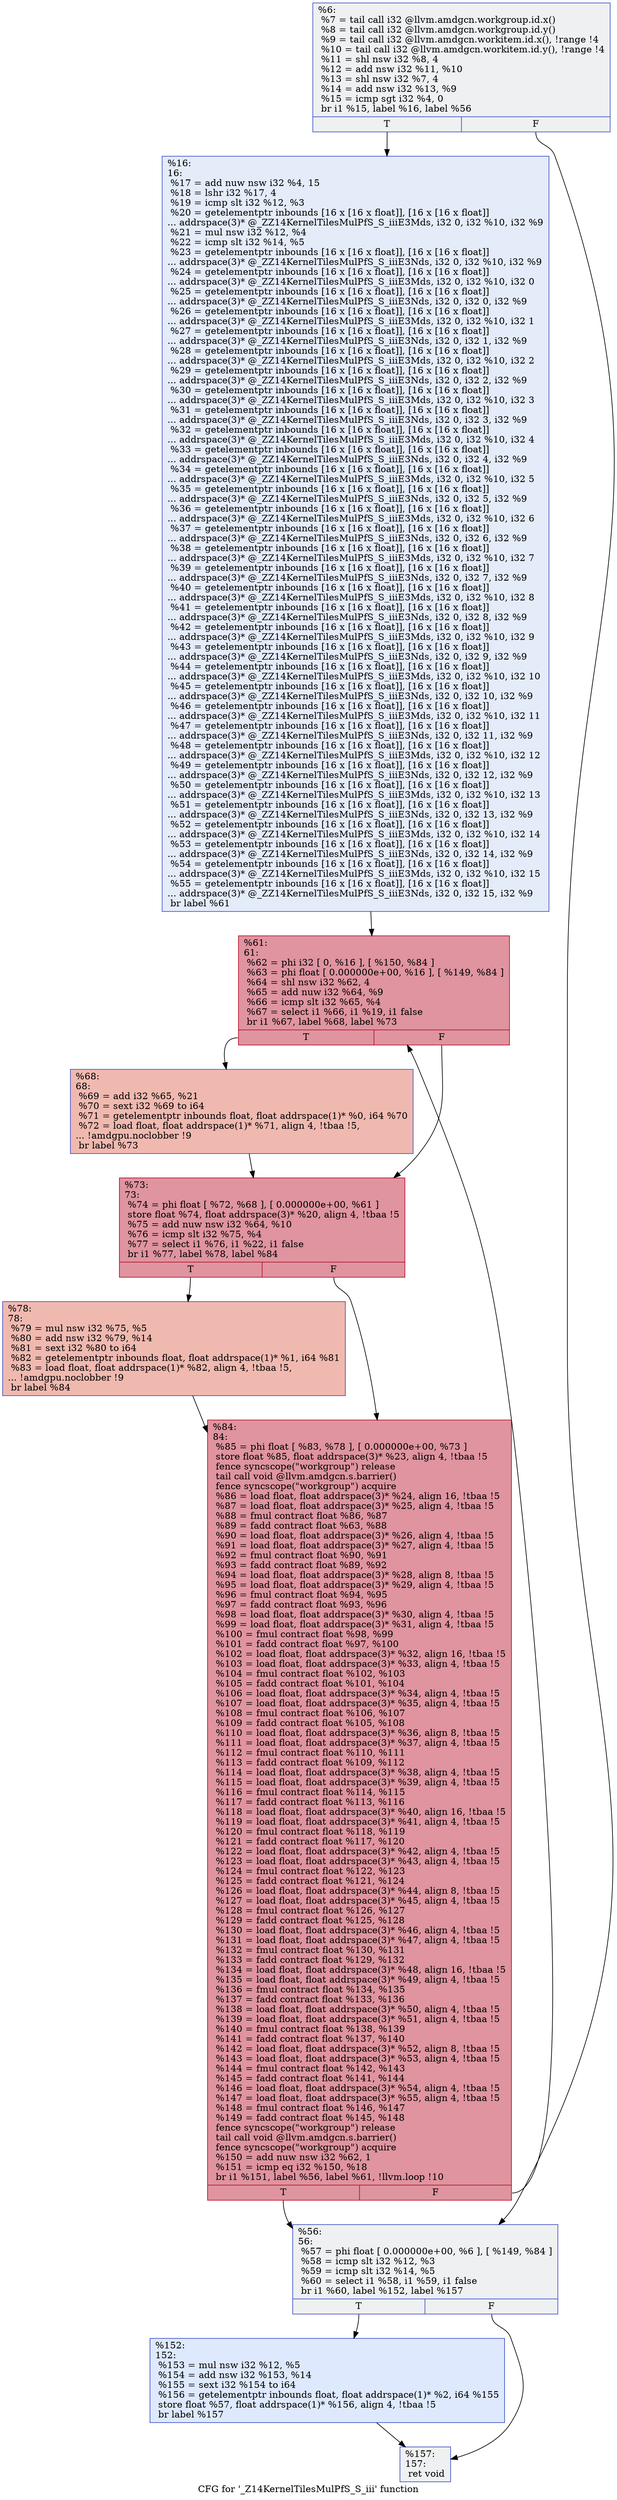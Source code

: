 digraph "CFG for '_Z14KernelTilesMulPfS_S_iii' function" {
	label="CFG for '_Z14KernelTilesMulPfS_S_iii' function";

	Node0x6403660 [shape=record,color="#3d50c3ff", style=filled, fillcolor="#d9dce170",label="{%6:\l  %7 = tail call i32 @llvm.amdgcn.workgroup.id.x()\l  %8 = tail call i32 @llvm.amdgcn.workgroup.id.y()\l  %9 = tail call i32 @llvm.amdgcn.workitem.id.x(), !range !4\l  %10 = tail call i32 @llvm.amdgcn.workitem.id.y(), !range !4\l  %11 = shl nsw i32 %8, 4\l  %12 = add nsw i32 %11, %10\l  %13 = shl nsw i32 %7, 4\l  %14 = add nsw i32 %13, %9\l  %15 = icmp sgt i32 %4, 0\l  br i1 %15, label %16, label %56\l|{<s0>T|<s1>F}}"];
	Node0x6403660:s0 -> Node0x6405950;
	Node0x6403660:s1 -> Node0x64059e0;
	Node0x6405950 [shape=record,color="#3d50c3ff", style=filled, fillcolor="#c1d4f470",label="{%16:\l16:                                               \l  %17 = add nuw nsw i32 %4, 15\l  %18 = lshr i32 %17, 4\l  %19 = icmp slt i32 %12, %3\l  %20 = getelementptr inbounds [16 x [16 x float]], [16 x [16 x float]]\l... addrspace(3)* @_ZZ14KernelTilesMulPfS_S_iiiE3Mds, i32 0, i32 %10, i32 %9\l  %21 = mul nsw i32 %12, %4\l  %22 = icmp slt i32 %14, %5\l  %23 = getelementptr inbounds [16 x [16 x float]], [16 x [16 x float]]\l... addrspace(3)* @_ZZ14KernelTilesMulPfS_S_iiiE3Nds, i32 0, i32 %10, i32 %9\l  %24 = getelementptr inbounds [16 x [16 x float]], [16 x [16 x float]]\l... addrspace(3)* @_ZZ14KernelTilesMulPfS_S_iiiE3Mds, i32 0, i32 %10, i32 0\l  %25 = getelementptr inbounds [16 x [16 x float]], [16 x [16 x float]]\l... addrspace(3)* @_ZZ14KernelTilesMulPfS_S_iiiE3Nds, i32 0, i32 0, i32 %9\l  %26 = getelementptr inbounds [16 x [16 x float]], [16 x [16 x float]]\l... addrspace(3)* @_ZZ14KernelTilesMulPfS_S_iiiE3Mds, i32 0, i32 %10, i32 1\l  %27 = getelementptr inbounds [16 x [16 x float]], [16 x [16 x float]]\l... addrspace(3)* @_ZZ14KernelTilesMulPfS_S_iiiE3Nds, i32 0, i32 1, i32 %9\l  %28 = getelementptr inbounds [16 x [16 x float]], [16 x [16 x float]]\l... addrspace(3)* @_ZZ14KernelTilesMulPfS_S_iiiE3Mds, i32 0, i32 %10, i32 2\l  %29 = getelementptr inbounds [16 x [16 x float]], [16 x [16 x float]]\l... addrspace(3)* @_ZZ14KernelTilesMulPfS_S_iiiE3Nds, i32 0, i32 2, i32 %9\l  %30 = getelementptr inbounds [16 x [16 x float]], [16 x [16 x float]]\l... addrspace(3)* @_ZZ14KernelTilesMulPfS_S_iiiE3Mds, i32 0, i32 %10, i32 3\l  %31 = getelementptr inbounds [16 x [16 x float]], [16 x [16 x float]]\l... addrspace(3)* @_ZZ14KernelTilesMulPfS_S_iiiE3Nds, i32 0, i32 3, i32 %9\l  %32 = getelementptr inbounds [16 x [16 x float]], [16 x [16 x float]]\l... addrspace(3)* @_ZZ14KernelTilesMulPfS_S_iiiE3Mds, i32 0, i32 %10, i32 4\l  %33 = getelementptr inbounds [16 x [16 x float]], [16 x [16 x float]]\l... addrspace(3)* @_ZZ14KernelTilesMulPfS_S_iiiE3Nds, i32 0, i32 4, i32 %9\l  %34 = getelementptr inbounds [16 x [16 x float]], [16 x [16 x float]]\l... addrspace(3)* @_ZZ14KernelTilesMulPfS_S_iiiE3Mds, i32 0, i32 %10, i32 5\l  %35 = getelementptr inbounds [16 x [16 x float]], [16 x [16 x float]]\l... addrspace(3)* @_ZZ14KernelTilesMulPfS_S_iiiE3Nds, i32 0, i32 5, i32 %9\l  %36 = getelementptr inbounds [16 x [16 x float]], [16 x [16 x float]]\l... addrspace(3)* @_ZZ14KernelTilesMulPfS_S_iiiE3Mds, i32 0, i32 %10, i32 6\l  %37 = getelementptr inbounds [16 x [16 x float]], [16 x [16 x float]]\l... addrspace(3)* @_ZZ14KernelTilesMulPfS_S_iiiE3Nds, i32 0, i32 6, i32 %9\l  %38 = getelementptr inbounds [16 x [16 x float]], [16 x [16 x float]]\l... addrspace(3)* @_ZZ14KernelTilesMulPfS_S_iiiE3Mds, i32 0, i32 %10, i32 7\l  %39 = getelementptr inbounds [16 x [16 x float]], [16 x [16 x float]]\l... addrspace(3)* @_ZZ14KernelTilesMulPfS_S_iiiE3Nds, i32 0, i32 7, i32 %9\l  %40 = getelementptr inbounds [16 x [16 x float]], [16 x [16 x float]]\l... addrspace(3)* @_ZZ14KernelTilesMulPfS_S_iiiE3Mds, i32 0, i32 %10, i32 8\l  %41 = getelementptr inbounds [16 x [16 x float]], [16 x [16 x float]]\l... addrspace(3)* @_ZZ14KernelTilesMulPfS_S_iiiE3Nds, i32 0, i32 8, i32 %9\l  %42 = getelementptr inbounds [16 x [16 x float]], [16 x [16 x float]]\l... addrspace(3)* @_ZZ14KernelTilesMulPfS_S_iiiE3Mds, i32 0, i32 %10, i32 9\l  %43 = getelementptr inbounds [16 x [16 x float]], [16 x [16 x float]]\l... addrspace(3)* @_ZZ14KernelTilesMulPfS_S_iiiE3Nds, i32 0, i32 9, i32 %9\l  %44 = getelementptr inbounds [16 x [16 x float]], [16 x [16 x float]]\l... addrspace(3)* @_ZZ14KernelTilesMulPfS_S_iiiE3Mds, i32 0, i32 %10, i32 10\l  %45 = getelementptr inbounds [16 x [16 x float]], [16 x [16 x float]]\l... addrspace(3)* @_ZZ14KernelTilesMulPfS_S_iiiE3Nds, i32 0, i32 10, i32 %9\l  %46 = getelementptr inbounds [16 x [16 x float]], [16 x [16 x float]]\l... addrspace(3)* @_ZZ14KernelTilesMulPfS_S_iiiE3Mds, i32 0, i32 %10, i32 11\l  %47 = getelementptr inbounds [16 x [16 x float]], [16 x [16 x float]]\l... addrspace(3)* @_ZZ14KernelTilesMulPfS_S_iiiE3Nds, i32 0, i32 11, i32 %9\l  %48 = getelementptr inbounds [16 x [16 x float]], [16 x [16 x float]]\l... addrspace(3)* @_ZZ14KernelTilesMulPfS_S_iiiE3Mds, i32 0, i32 %10, i32 12\l  %49 = getelementptr inbounds [16 x [16 x float]], [16 x [16 x float]]\l... addrspace(3)* @_ZZ14KernelTilesMulPfS_S_iiiE3Nds, i32 0, i32 12, i32 %9\l  %50 = getelementptr inbounds [16 x [16 x float]], [16 x [16 x float]]\l... addrspace(3)* @_ZZ14KernelTilesMulPfS_S_iiiE3Mds, i32 0, i32 %10, i32 13\l  %51 = getelementptr inbounds [16 x [16 x float]], [16 x [16 x float]]\l... addrspace(3)* @_ZZ14KernelTilesMulPfS_S_iiiE3Nds, i32 0, i32 13, i32 %9\l  %52 = getelementptr inbounds [16 x [16 x float]], [16 x [16 x float]]\l... addrspace(3)* @_ZZ14KernelTilesMulPfS_S_iiiE3Mds, i32 0, i32 %10, i32 14\l  %53 = getelementptr inbounds [16 x [16 x float]], [16 x [16 x float]]\l... addrspace(3)* @_ZZ14KernelTilesMulPfS_S_iiiE3Nds, i32 0, i32 14, i32 %9\l  %54 = getelementptr inbounds [16 x [16 x float]], [16 x [16 x float]]\l... addrspace(3)* @_ZZ14KernelTilesMulPfS_S_iiiE3Mds, i32 0, i32 %10, i32 15\l  %55 = getelementptr inbounds [16 x [16 x float]], [16 x [16 x float]]\l... addrspace(3)* @_ZZ14KernelTilesMulPfS_S_iiiE3Nds, i32 0, i32 15, i32 %9\l  br label %61\l}"];
	Node0x6405950 -> Node0x6405de0;
	Node0x64059e0 [shape=record,color="#3d50c3ff", style=filled, fillcolor="#d9dce170",label="{%56:\l56:                                               \l  %57 = phi float [ 0.000000e+00, %6 ], [ %149, %84 ]\l  %58 = icmp slt i32 %12, %3\l  %59 = icmp slt i32 %14, %5\l  %60 = select i1 %58, i1 %59, i1 false\l  br i1 %60, label %152, label %157\l|{<s0>T|<s1>F}}"];
	Node0x64059e0:s0 -> Node0x6408e80;
	Node0x64059e0:s1 -> Node0x6408f10;
	Node0x6405de0 [shape=record,color="#b70d28ff", style=filled, fillcolor="#b70d2870",label="{%61:\l61:                                               \l  %62 = phi i32 [ 0, %16 ], [ %150, %84 ]\l  %63 = phi float [ 0.000000e+00, %16 ], [ %149, %84 ]\l  %64 = shl nsw i32 %62, 4\l  %65 = add nuw i32 %64, %9\l  %66 = icmp slt i32 %65, %4\l  %67 = select i1 %66, i1 %19, i1 false\l  br i1 %67, label %68, label %73\l|{<s0>T|<s1>F}}"];
	Node0x6405de0:s0 -> Node0x6409680;
	Node0x6405de0:s1 -> Node0x64096d0;
	Node0x6409680 [shape=record,color="#3d50c3ff", style=filled, fillcolor="#de614d70",label="{%68:\l68:                                               \l  %69 = add i32 %65, %21\l  %70 = sext i32 %69 to i64\l  %71 = getelementptr inbounds float, float addrspace(1)* %0, i64 %70\l  %72 = load float, float addrspace(1)* %71, align 4, !tbaa !5,\l... !amdgpu.noclobber !9\l  br label %73\l}"];
	Node0x6409680 -> Node0x64096d0;
	Node0x64096d0 [shape=record,color="#b70d28ff", style=filled, fillcolor="#b70d2870",label="{%73:\l73:                                               \l  %74 = phi float [ %72, %68 ], [ 0.000000e+00, %61 ]\l  store float %74, float addrspace(3)* %20, align 4, !tbaa !5\l  %75 = add nuw nsw i32 %64, %10\l  %76 = icmp slt i32 %75, %4\l  %77 = select i1 %76, i1 %22, i1 false\l  br i1 %77, label %78, label %84\l|{<s0>T|<s1>F}}"];
	Node0x64096d0:s0 -> Node0x640a660;
	Node0x64096d0:s1 -> Node0x6408b40;
	Node0x640a660 [shape=record,color="#3d50c3ff", style=filled, fillcolor="#de614d70",label="{%78:\l78:                                               \l  %79 = mul nsw i32 %75, %5\l  %80 = add nsw i32 %79, %14\l  %81 = sext i32 %80 to i64\l  %82 = getelementptr inbounds float, float addrspace(1)* %1, i64 %81\l  %83 = load float, float addrspace(1)* %82, align 4, !tbaa !5,\l... !amdgpu.noclobber !9\l  br label %84\l}"];
	Node0x640a660 -> Node0x6408b40;
	Node0x6408b40 [shape=record,color="#b70d28ff", style=filled, fillcolor="#b70d2870",label="{%84:\l84:                                               \l  %85 = phi float [ %83, %78 ], [ 0.000000e+00, %73 ]\l  store float %85, float addrspace(3)* %23, align 4, !tbaa !5\l  fence syncscope(\"workgroup\") release\l  tail call void @llvm.amdgcn.s.barrier()\l  fence syncscope(\"workgroup\") acquire\l  %86 = load float, float addrspace(3)* %24, align 16, !tbaa !5\l  %87 = load float, float addrspace(3)* %25, align 4, !tbaa !5\l  %88 = fmul contract float %86, %87\l  %89 = fadd contract float %63, %88\l  %90 = load float, float addrspace(3)* %26, align 4, !tbaa !5\l  %91 = load float, float addrspace(3)* %27, align 4, !tbaa !5\l  %92 = fmul contract float %90, %91\l  %93 = fadd contract float %89, %92\l  %94 = load float, float addrspace(3)* %28, align 8, !tbaa !5\l  %95 = load float, float addrspace(3)* %29, align 4, !tbaa !5\l  %96 = fmul contract float %94, %95\l  %97 = fadd contract float %93, %96\l  %98 = load float, float addrspace(3)* %30, align 4, !tbaa !5\l  %99 = load float, float addrspace(3)* %31, align 4, !tbaa !5\l  %100 = fmul contract float %98, %99\l  %101 = fadd contract float %97, %100\l  %102 = load float, float addrspace(3)* %32, align 16, !tbaa !5\l  %103 = load float, float addrspace(3)* %33, align 4, !tbaa !5\l  %104 = fmul contract float %102, %103\l  %105 = fadd contract float %101, %104\l  %106 = load float, float addrspace(3)* %34, align 4, !tbaa !5\l  %107 = load float, float addrspace(3)* %35, align 4, !tbaa !5\l  %108 = fmul contract float %106, %107\l  %109 = fadd contract float %105, %108\l  %110 = load float, float addrspace(3)* %36, align 8, !tbaa !5\l  %111 = load float, float addrspace(3)* %37, align 4, !tbaa !5\l  %112 = fmul contract float %110, %111\l  %113 = fadd contract float %109, %112\l  %114 = load float, float addrspace(3)* %38, align 4, !tbaa !5\l  %115 = load float, float addrspace(3)* %39, align 4, !tbaa !5\l  %116 = fmul contract float %114, %115\l  %117 = fadd contract float %113, %116\l  %118 = load float, float addrspace(3)* %40, align 16, !tbaa !5\l  %119 = load float, float addrspace(3)* %41, align 4, !tbaa !5\l  %120 = fmul contract float %118, %119\l  %121 = fadd contract float %117, %120\l  %122 = load float, float addrspace(3)* %42, align 4, !tbaa !5\l  %123 = load float, float addrspace(3)* %43, align 4, !tbaa !5\l  %124 = fmul contract float %122, %123\l  %125 = fadd contract float %121, %124\l  %126 = load float, float addrspace(3)* %44, align 8, !tbaa !5\l  %127 = load float, float addrspace(3)* %45, align 4, !tbaa !5\l  %128 = fmul contract float %126, %127\l  %129 = fadd contract float %125, %128\l  %130 = load float, float addrspace(3)* %46, align 4, !tbaa !5\l  %131 = load float, float addrspace(3)* %47, align 4, !tbaa !5\l  %132 = fmul contract float %130, %131\l  %133 = fadd contract float %129, %132\l  %134 = load float, float addrspace(3)* %48, align 16, !tbaa !5\l  %135 = load float, float addrspace(3)* %49, align 4, !tbaa !5\l  %136 = fmul contract float %134, %135\l  %137 = fadd contract float %133, %136\l  %138 = load float, float addrspace(3)* %50, align 4, !tbaa !5\l  %139 = load float, float addrspace(3)* %51, align 4, !tbaa !5\l  %140 = fmul contract float %138, %139\l  %141 = fadd contract float %137, %140\l  %142 = load float, float addrspace(3)* %52, align 8, !tbaa !5\l  %143 = load float, float addrspace(3)* %53, align 4, !tbaa !5\l  %144 = fmul contract float %142, %143\l  %145 = fadd contract float %141, %144\l  %146 = load float, float addrspace(3)* %54, align 4, !tbaa !5\l  %147 = load float, float addrspace(3)* %55, align 4, !tbaa !5\l  %148 = fmul contract float %146, %147\l  %149 = fadd contract float %145, %148\l  fence syncscope(\"workgroup\") release\l  tail call void @llvm.amdgcn.s.barrier()\l  fence syncscope(\"workgroup\") acquire\l  %150 = add nuw nsw i32 %62, 1\l  %151 = icmp eq i32 %150, %18\l  br i1 %151, label %56, label %61, !llvm.loop !10\l|{<s0>T|<s1>F}}"];
	Node0x6408b40:s0 -> Node0x64059e0;
	Node0x6408b40:s1 -> Node0x6405de0;
	Node0x6408e80 [shape=record,color="#3d50c3ff", style=filled, fillcolor="#b5cdfa70",label="{%152:\l152:                                              \l  %153 = mul nsw i32 %12, %5\l  %154 = add nsw i32 %153, %14\l  %155 = sext i32 %154 to i64\l  %156 = getelementptr inbounds float, float addrspace(1)* %2, i64 %155\l  store float %57, float addrspace(1)* %156, align 4, !tbaa !5\l  br label %157\l}"];
	Node0x6408e80 -> Node0x6408f10;
	Node0x6408f10 [shape=record,color="#3d50c3ff", style=filled, fillcolor="#d9dce170",label="{%157:\l157:                                              \l  ret void\l}"];
}
